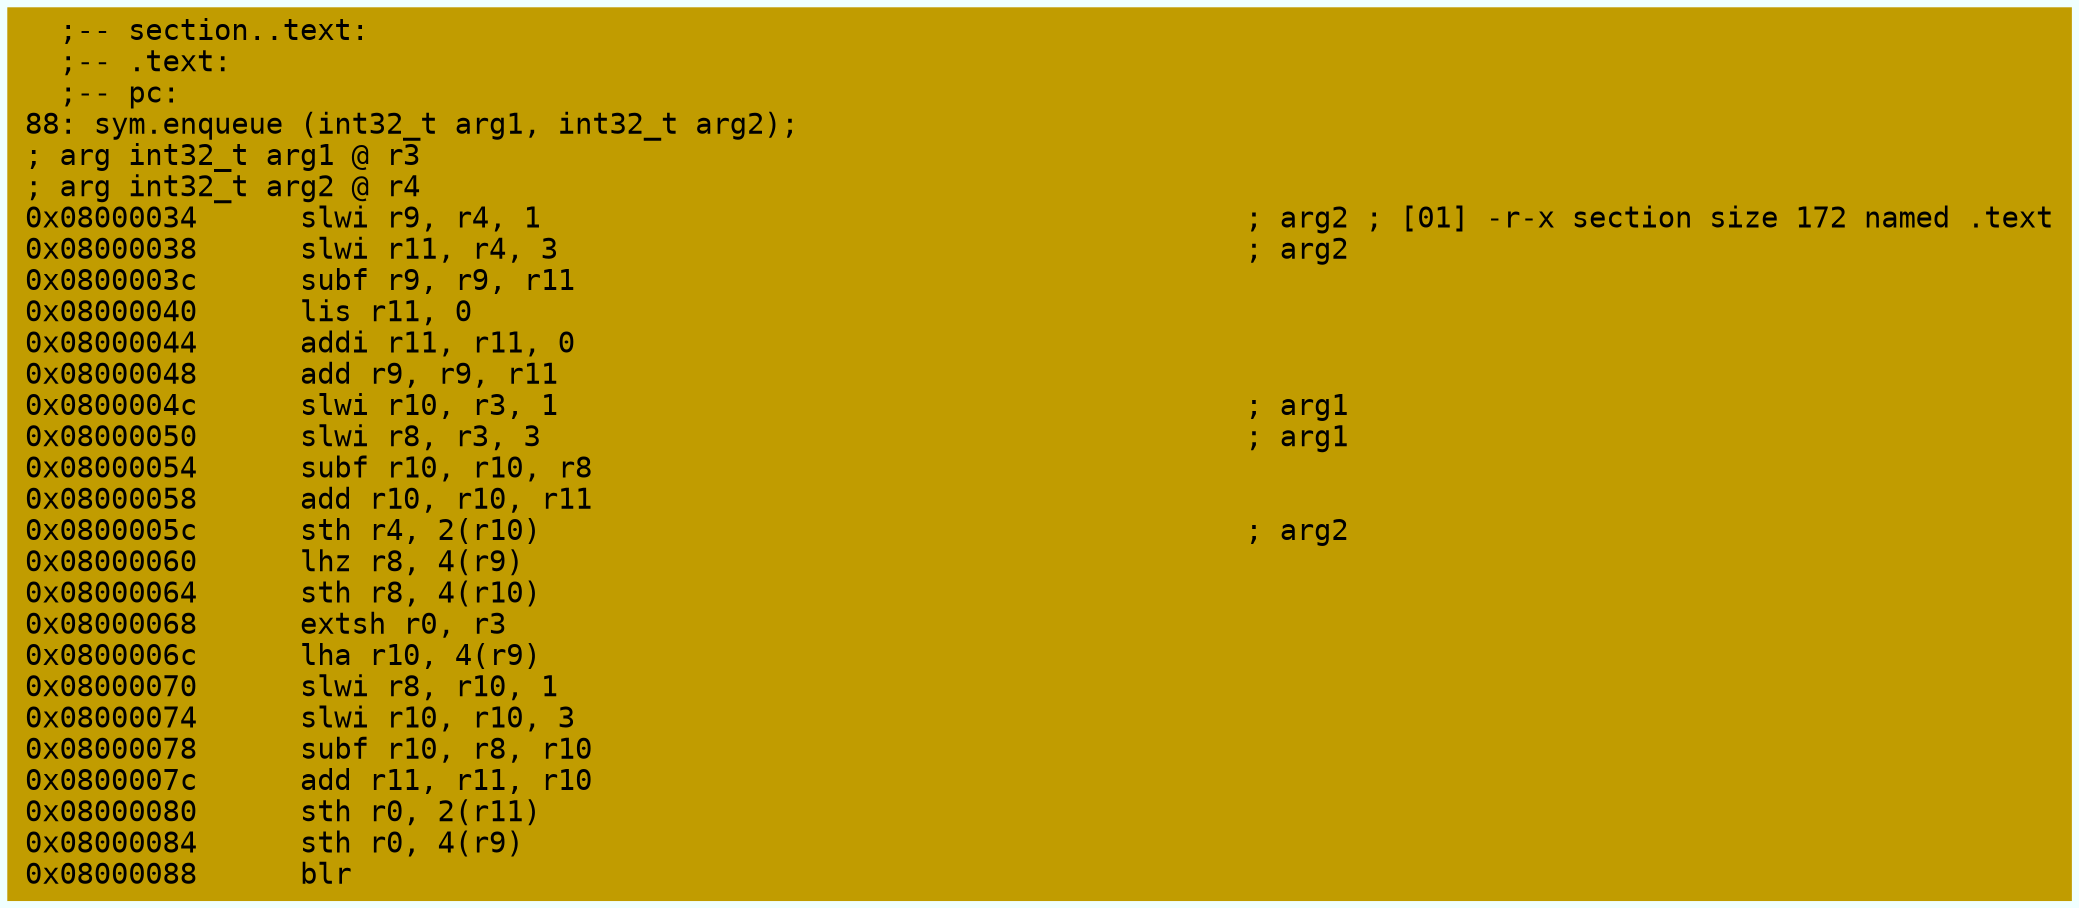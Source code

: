 digraph code {
	graph [bgcolor=azure fontsize=8 fontname="Courier" splines="ortho"];
	node [fillcolor=gray style=filled shape=box];
	edge [arrowhead="normal"];
	"0x08000034" [URL="sym.enqueue/0x08000034", fillcolor="#c19c00",color="#c19c00", fontname="Courier",label="  ;-- section..text:\l  ;-- .text:\l  ;-- pc:\l88: sym.enqueue (int32_t arg1, int32_t arg2);\l; arg int32_t arg1 @ r3\l; arg int32_t arg2 @ r4\l0x08000034      slwi r9, r4, 1                                         ; arg2 ; [01] -r-x section size 172 named .text\l0x08000038      slwi r11, r4, 3                                        ; arg2\l0x0800003c      subf r9, r9, r11\l0x08000040      lis r11, 0\l0x08000044      addi r11, r11, 0\l0x08000048      add r9, r9, r11\l0x0800004c      slwi r10, r3, 1                                        ; arg1\l0x08000050      slwi r8, r3, 3                                         ; arg1\l0x08000054      subf r10, r10, r8\l0x08000058      add r10, r10, r11\l0x0800005c      sth r4, 2(r10)                                         ; arg2\l0x08000060      lhz r8, 4(r9)\l0x08000064      sth r8, 4(r10)\l0x08000068      extsh r0, r3\l0x0800006c      lha r10, 4(r9)\l0x08000070      slwi r8, r10, 1\l0x08000074      slwi r10, r10, 3\l0x08000078      subf r10, r8, r10\l0x0800007c      add r11, r11, r10\l0x08000080      sth r0, 2(r11)\l0x08000084      sth r0, 4(r9)\l0x08000088      blr\l"]
}
